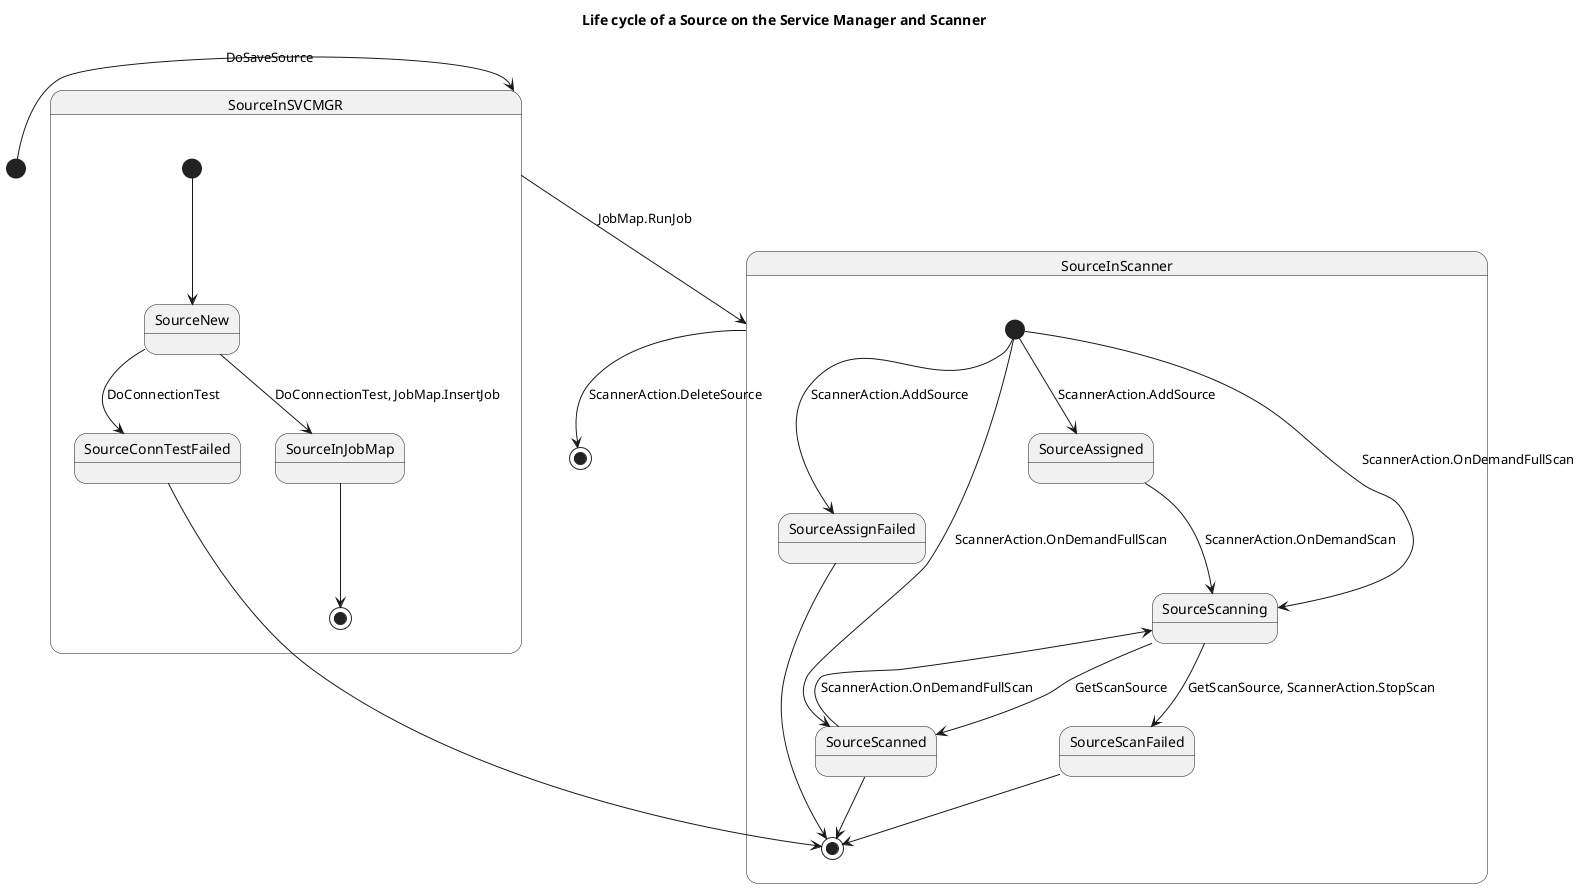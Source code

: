 @startuml

title Life cycle of a Source on the Service Manager and Scanner

[*] -> SourceInSVCMGR: DoSaveSource
state SourceInSVCMGR {
  [*] --> SourceNew
  SourceNew --> SourceInJobMap: DoConnectionTest, JobMap.InsertJob
  SourceNew --> SourceConnTestFailed: DoConnectionTest
  SourceInJobMap --> [*]
}

SourceInSVCMGR --> SourceInScanner: JobMap.RunJob
state SourceInScanner {
  [*] --> SourceAssigned: ScannerAction.AddSource
  [*] --> SourceAssignFailed: ScannerAction.AddSource
  [*] --> SourceScanning: ScannerAction.OnDemandFullScan
  [*] --> SourceScanned: ScannerAction.OnDemandFullScan
  SourceAssigned --> SourceScanning: ScannerAction.OnDemandScan
  SourceScanning --> SourceScanned: GetScanSource
  SourceScanning --> SourceScanFailed: GetScanSource, ScannerAction.StopScan
  SourceScanned --> SourceScanning: ScannerAction.OnDemandFullScan
  SourceAssignFailed --> [*]
  SourceScanned --> [*]
  SourceScanFailed --> [*]
  SourceConnTestFailed --> [*]
}

SourceInScanner --> [*] : ScannerAction.DeleteSource
 
@enduml
